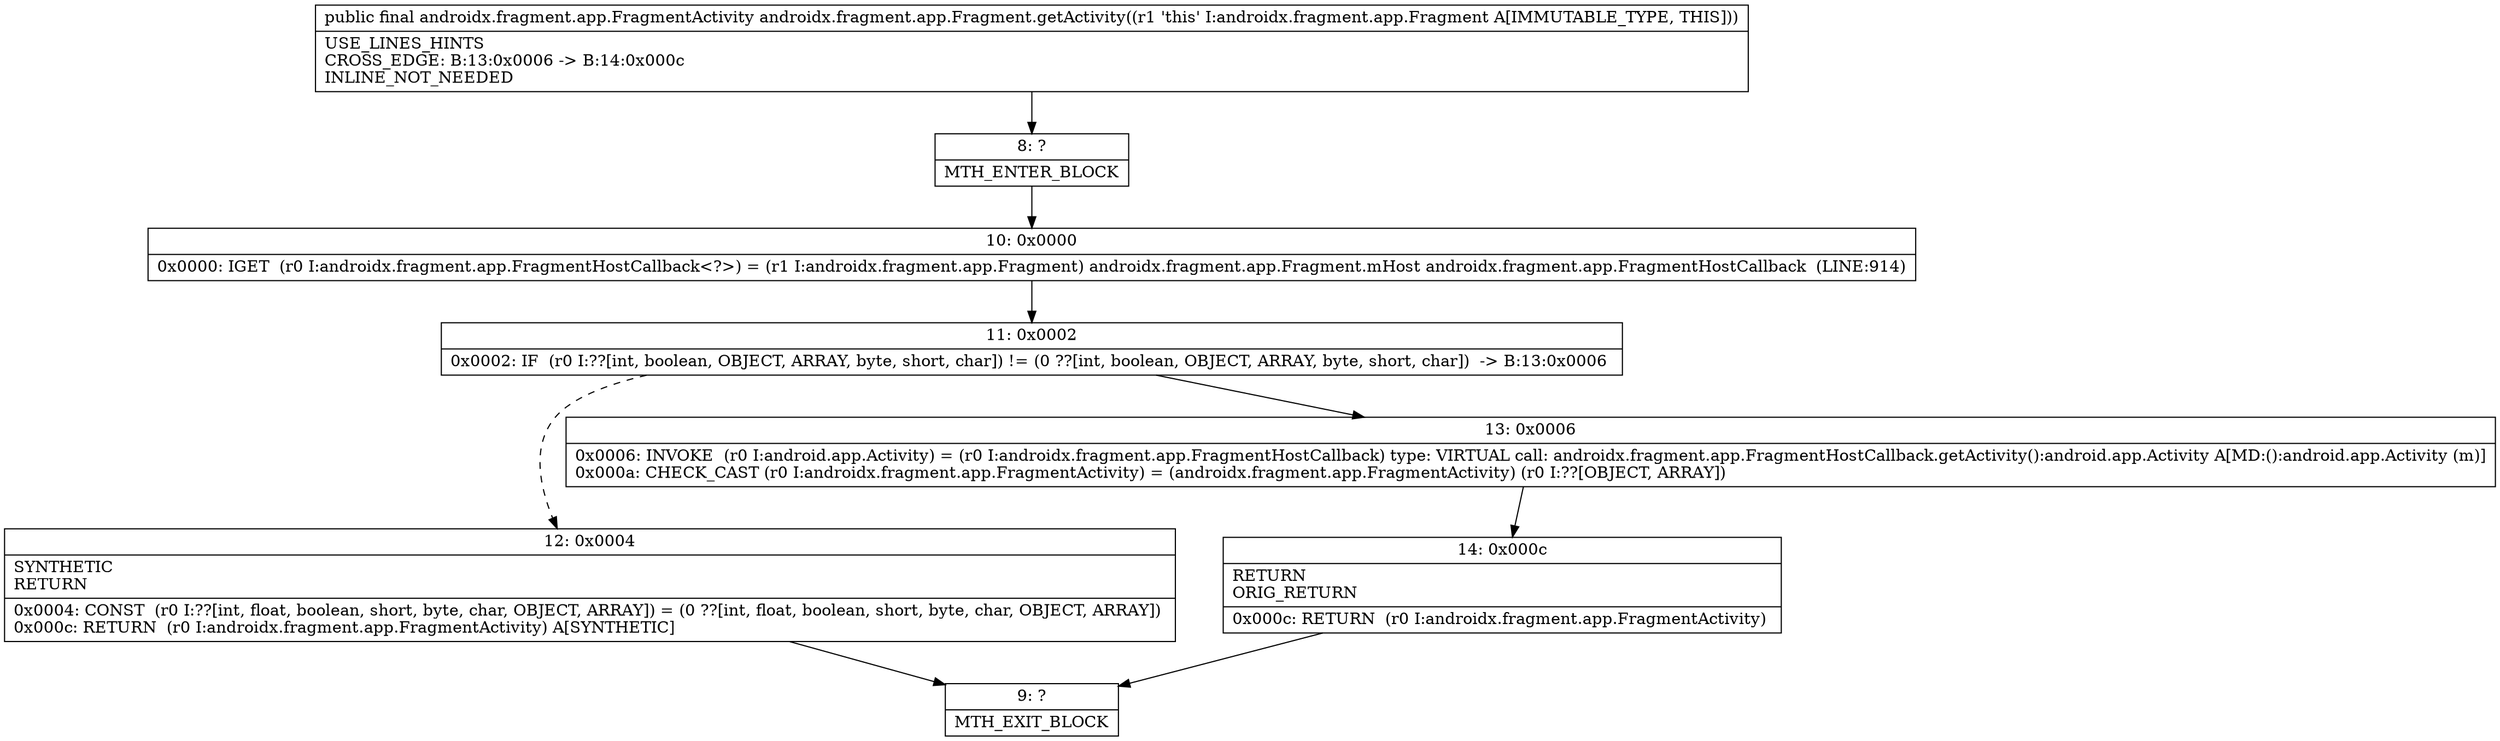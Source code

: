 digraph "CFG forandroidx.fragment.app.Fragment.getActivity()Landroidx\/fragment\/app\/FragmentActivity;" {
Node_8 [shape=record,label="{8\:\ ?|MTH_ENTER_BLOCK\l}"];
Node_10 [shape=record,label="{10\:\ 0x0000|0x0000: IGET  (r0 I:androidx.fragment.app.FragmentHostCallback\<?\>) = (r1 I:androidx.fragment.app.Fragment) androidx.fragment.app.Fragment.mHost androidx.fragment.app.FragmentHostCallback  (LINE:914)\l}"];
Node_11 [shape=record,label="{11\:\ 0x0002|0x0002: IF  (r0 I:??[int, boolean, OBJECT, ARRAY, byte, short, char]) != (0 ??[int, boolean, OBJECT, ARRAY, byte, short, char])  \-\> B:13:0x0006 \l}"];
Node_12 [shape=record,label="{12\:\ 0x0004|SYNTHETIC\lRETURN\l|0x0004: CONST  (r0 I:??[int, float, boolean, short, byte, char, OBJECT, ARRAY]) = (0 ??[int, float, boolean, short, byte, char, OBJECT, ARRAY]) \l0x000c: RETURN  (r0 I:androidx.fragment.app.FragmentActivity) A[SYNTHETIC]\l}"];
Node_9 [shape=record,label="{9\:\ ?|MTH_EXIT_BLOCK\l}"];
Node_13 [shape=record,label="{13\:\ 0x0006|0x0006: INVOKE  (r0 I:android.app.Activity) = (r0 I:androidx.fragment.app.FragmentHostCallback) type: VIRTUAL call: androidx.fragment.app.FragmentHostCallback.getActivity():android.app.Activity A[MD:():android.app.Activity (m)]\l0x000a: CHECK_CAST (r0 I:androidx.fragment.app.FragmentActivity) = (androidx.fragment.app.FragmentActivity) (r0 I:??[OBJECT, ARRAY]) \l}"];
Node_14 [shape=record,label="{14\:\ 0x000c|RETURN\lORIG_RETURN\l|0x000c: RETURN  (r0 I:androidx.fragment.app.FragmentActivity) \l}"];
MethodNode[shape=record,label="{public final androidx.fragment.app.FragmentActivity androidx.fragment.app.Fragment.getActivity((r1 'this' I:androidx.fragment.app.Fragment A[IMMUTABLE_TYPE, THIS]))  | USE_LINES_HINTS\lCROSS_EDGE: B:13:0x0006 \-\> B:14:0x000c\lINLINE_NOT_NEEDED\l}"];
MethodNode -> Node_8;Node_8 -> Node_10;
Node_10 -> Node_11;
Node_11 -> Node_12[style=dashed];
Node_11 -> Node_13;
Node_12 -> Node_9;
Node_13 -> Node_14;
Node_14 -> Node_9;
}

